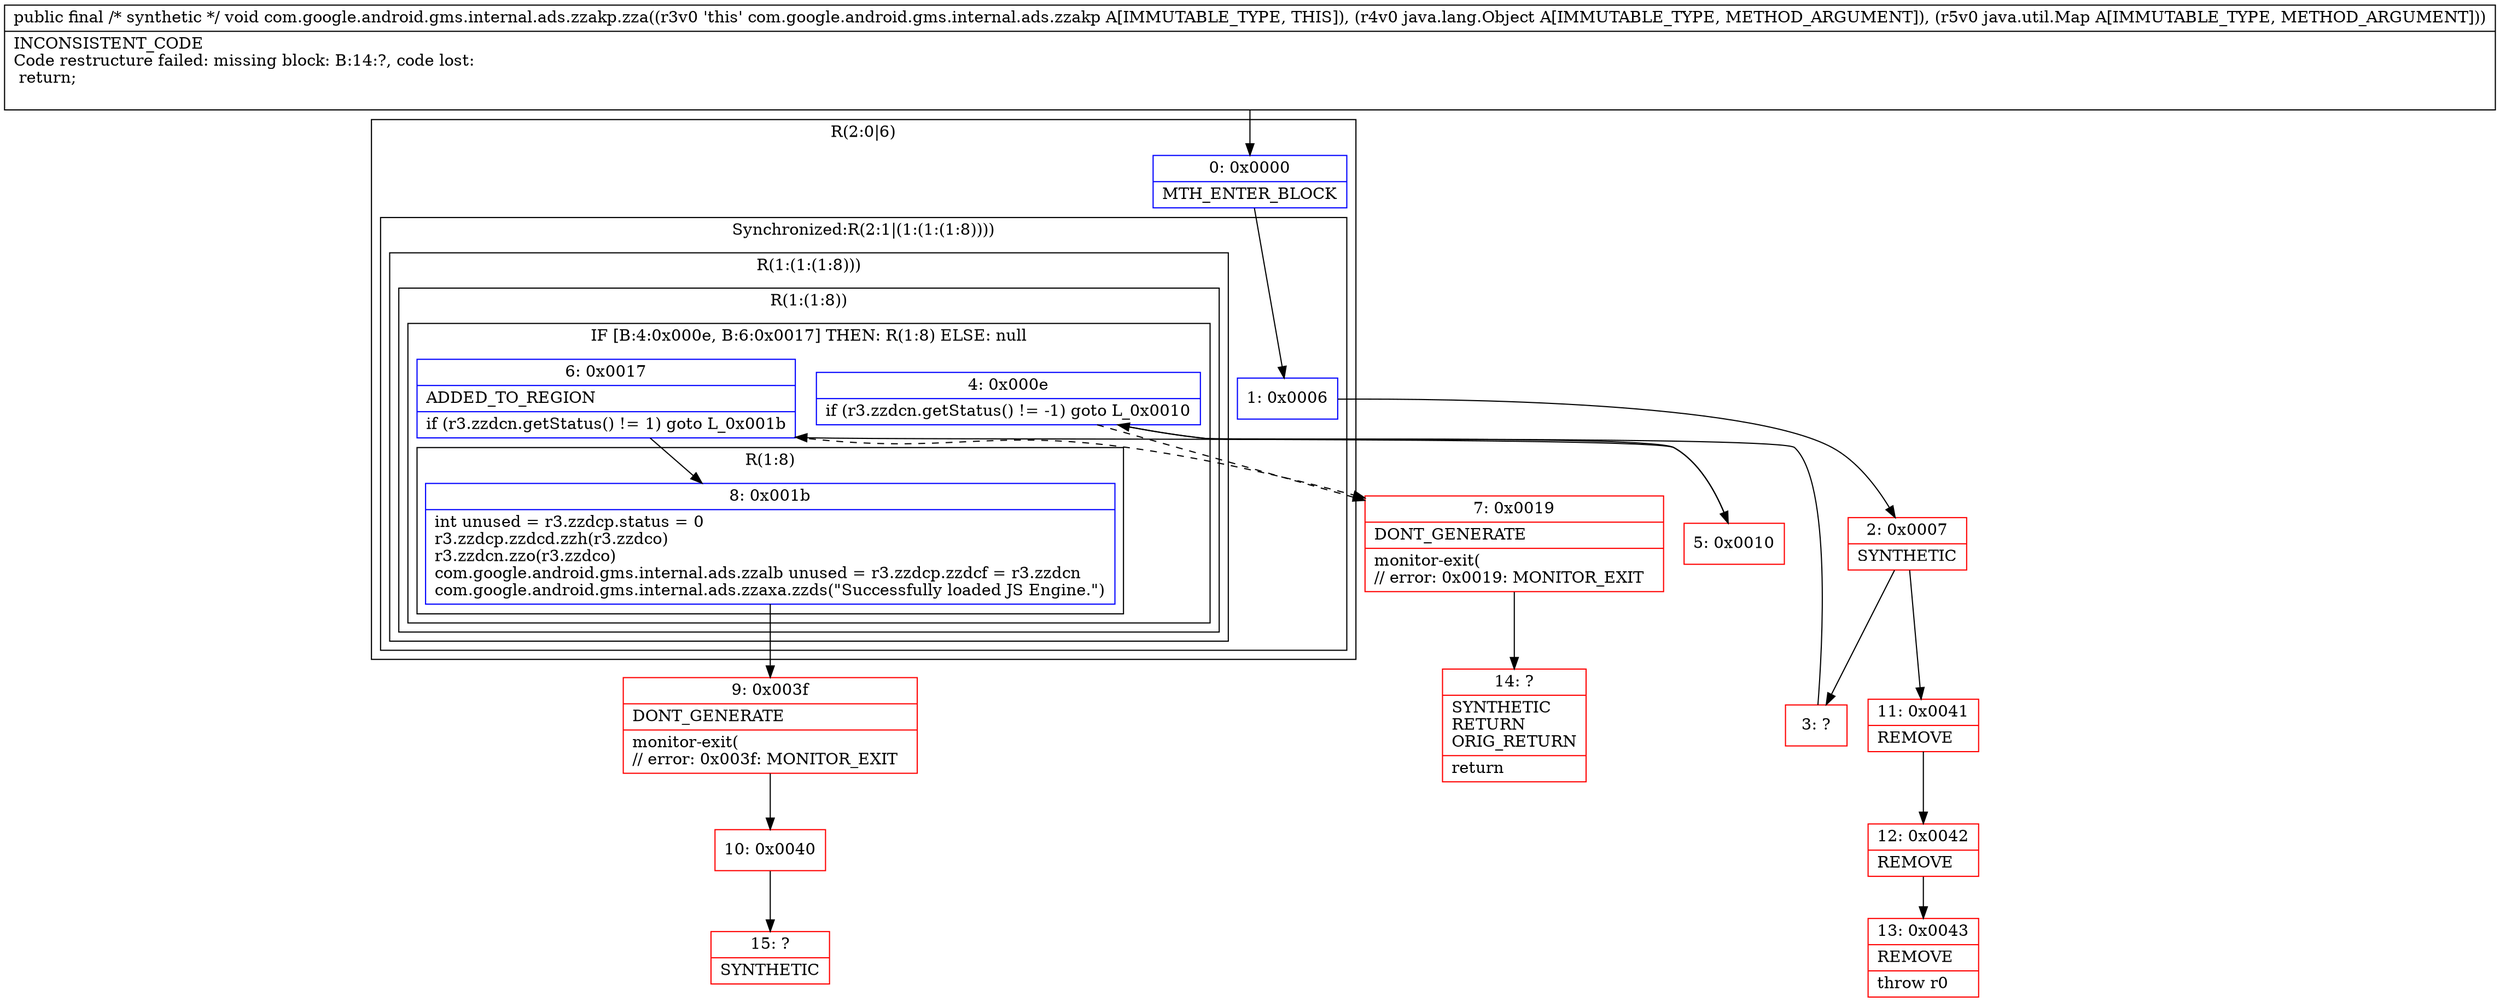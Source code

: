 digraph "CFG forcom.google.android.gms.internal.ads.zzakp.zza(Ljava\/lang\/Object;Ljava\/util\/Map;)V" {
subgraph cluster_Region_1530549113 {
label = "R(2:0|6)";
node [shape=record,color=blue];
Node_0 [shape=record,label="{0\:\ 0x0000|MTH_ENTER_BLOCK\l}"];
subgraph cluster_SynchronizedRegion_1871516349 {
label = "Synchronized:R(2:1|(1:(1:(1:8))))";
node [shape=record,color=blue];
Node_1 [shape=record,label="{1\:\ 0x0006}"];
subgraph cluster_Region_2139717765 {
label = "R(1:(1:(1:8)))";
node [shape=record,color=blue];
subgraph cluster_Region_687074313 {
label = "R(1:(1:8))";
node [shape=record,color=blue];
subgraph cluster_IfRegion_559666165 {
label = "IF [B:4:0x000e, B:6:0x0017] THEN: R(1:8) ELSE: null";
node [shape=record,color=blue];
Node_4 [shape=record,label="{4\:\ 0x000e|if (r3.zzdcn.getStatus() != \-1) goto L_0x0010\l}"];
Node_6 [shape=record,label="{6\:\ 0x0017|ADDED_TO_REGION\l|if (r3.zzdcn.getStatus() != 1) goto L_0x001b\l}"];
subgraph cluster_Region_642004377 {
label = "R(1:8)";
node [shape=record,color=blue];
Node_8 [shape=record,label="{8\:\ 0x001b|int unused = r3.zzdcp.status = 0\lr3.zzdcp.zzdcd.zzh(r3.zzdco)\lr3.zzdcn.zzo(r3.zzdco)\lcom.google.android.gms.internal.ads.zzalb unused = r3.zzdcp.zzdcf = r3.zzdcn\lcom.google.android.gms.internal.ads.zzaxa.zzds(\"Successfully loaded JS Engine.\")\l}"];
}
}
}
}
}
}
Node_2 [shape=record,color=red,label="{2\:\ 0x0007|SYNTHETIC\l}"];
Node_3 [shape=record,color=red,label="{3\:\ ?}"];
Node_5 [shape=record,color=red,label="{5\:\ 0x0010}"];
Node_7 [shape=record,color=red,label="{7\:\ 0x0019|DONT_GENERATE\l|monitor\-exit(\l\/\/ error: 0x0019: MONITOR_EXIT  \l}"];
Node_9 [shape=record,color=red,label="{9\:\ 0x003f|DONT_GENERATE\l|monitor\-exit(\l\/\/ error: 0x003f: MONITOR_EXIT  \l}"];
Node_10 [shape=record,color=red,label="{10\:\ 0x0040}"];
Node_11 [shape=record,color=red,label="{11\:\ 0x0041|REMOVE\l}"];
Node_12 [shape=record,color=red,label="{12\:\ 0x0042|REMOVE\l}"];
Node_13 [shape=record,color=red,label="{13\:\ 0x0043|REMOVE\l|throw r0\l}"];
Node_14 [shape=record,color=red,label="{14\:\ ?|SYNTHETIC\lRETURN\lORIG_RETURN\l|return\l}"];
Node_15 [shape=record,color=red,label="{15\:\ ?|SYNTHETIC\l}"];
MethodNode[shape=record,label="{public final \/* synthetic *\/ void com.google.android.gms.internal.ads.zzakp.zza((r3v0 'this' com.google.android.gms.internal.ads.zzakp A[IMMUTABLE_TYPE, THIS]), (r4v0 java.lang.Object A[IMMUTABLE_TYPE, METHOD_ARGUMENT]), (r5v0 java.util.Map A[IMMUTABLE_TYPE, METHOD_ARGUMENT]))  | INCONSISTENT_CODE\lCode restructure failed: missing block: B:14:?, code lost:\l    return;\l\l}"];
MethodNode -> Node_0;
Node_0 -> Node_1;
Node_1 -> Node_2;
Node_4 -> Node_5;
Node_4 -> Node_7[style=dashed];
Node_6 -> Node_7[style=dashed];
Node_6 -> Node_8;
Node_8 -> Node_9;
Node_2 -> Node_3;
Node_2 -> Node_11;
Node_3 -> Node_4;
Node_5 -> Node_6;
Node_7 -> Node_14;
Node_9 -> Node_10;
Node_10 -> Node_15;
Node_11 -> Node_12;
Node_12 -> Node_13;
}

